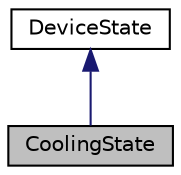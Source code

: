 digraph "CoolingState"
{
 // LATEX_PDF_SIZE
  edge [fontname="Helvetica",fontsize="10",labelfontname="Helvetica",labelfontsize="10"];
  node [fontname="Helvetica",fontsize="10",shape=record];
  Node1 [label="CoolingState",height=0.2,width=0.4,color="black", fillcolor="grey75", style="filled", fontcolor="black",tooltip="Concrete state representing the \"Cooling\" state of a smart device."];
  Node2 -> Node1 [dir="back",color="midnightblue",fontsize="10",style="solid"];
  Node2 [label="DeviceState",height=0.2,width=0.4,color="black", fillcolor="white", style="filled",URL="$classDeviceState.html",tooltip="Abstract base class representing a generic state of a smart device."];
}
